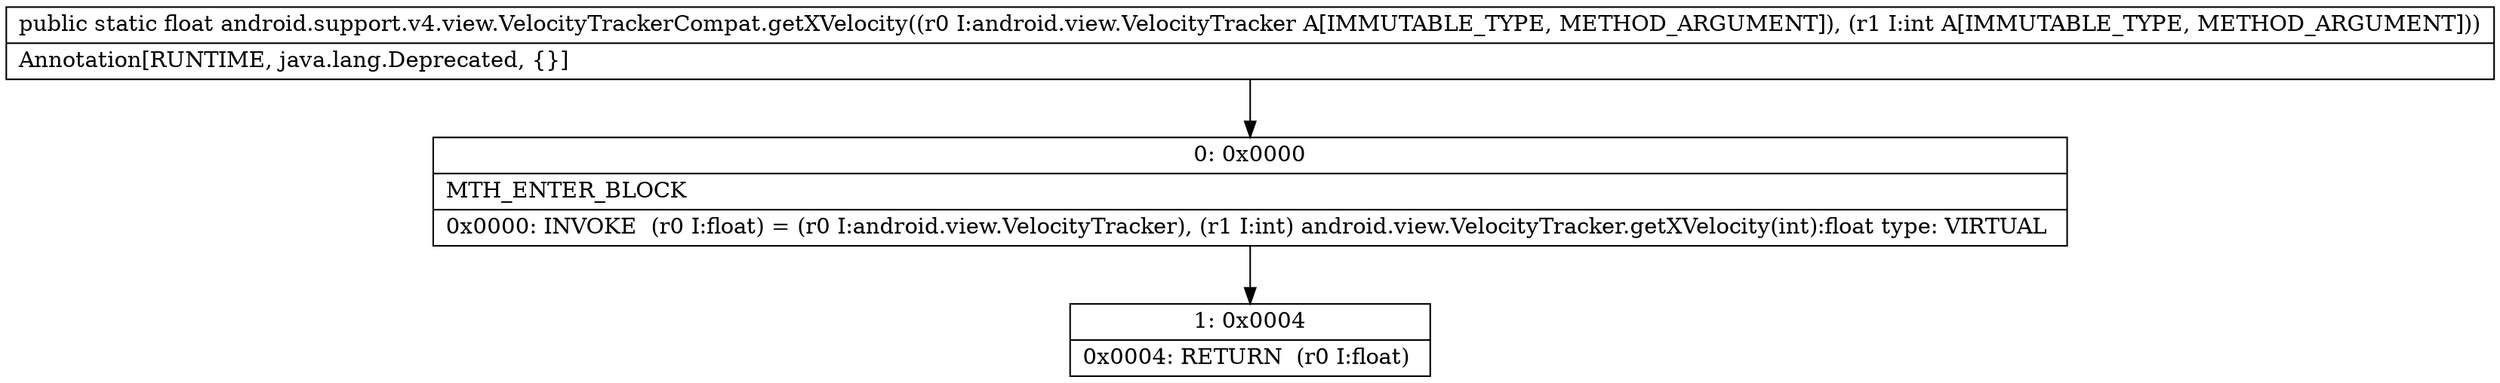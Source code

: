 digraph "CFG forandroid.support.v4.view.VelocityTrackerCompat.getXVelocity(Landroid\/view\/VelocityTracker;I)F" {
Node_0 [shape=record,label="{0\:\ 0x0000|MTH_ENTER_BLOCK\l|0x0000: INVOKE  (r0 I:float) = (r0 I:android.view.VelocityTracker), (r1 I:int) android.view.VelocityTracker.getXVelocity(int):float type: VIRTUAL \l}"];
Node_1 [shape=record,label="{1\:\ 0x0004|0x0004: RETURN  (r0 I:float) \l}"];
MethodNode[shape=record,label="{public static float android.support.v4.view.VelocityTrackerCompat.getXVelocity((r0 I:android.view.VelocityTracker A[IMMUTABLE_TYPE, METHOD_ARGUMENT]), (r1 I:int A[IMMUTABLE_TYPE, METHOD_ARGUMENT]))  | Annotation[RUNTIME, java.lang.Deprecated, \{\}]\l}"];
MethodNode -> Node_0;
Node_0 -> Node_1;
}

